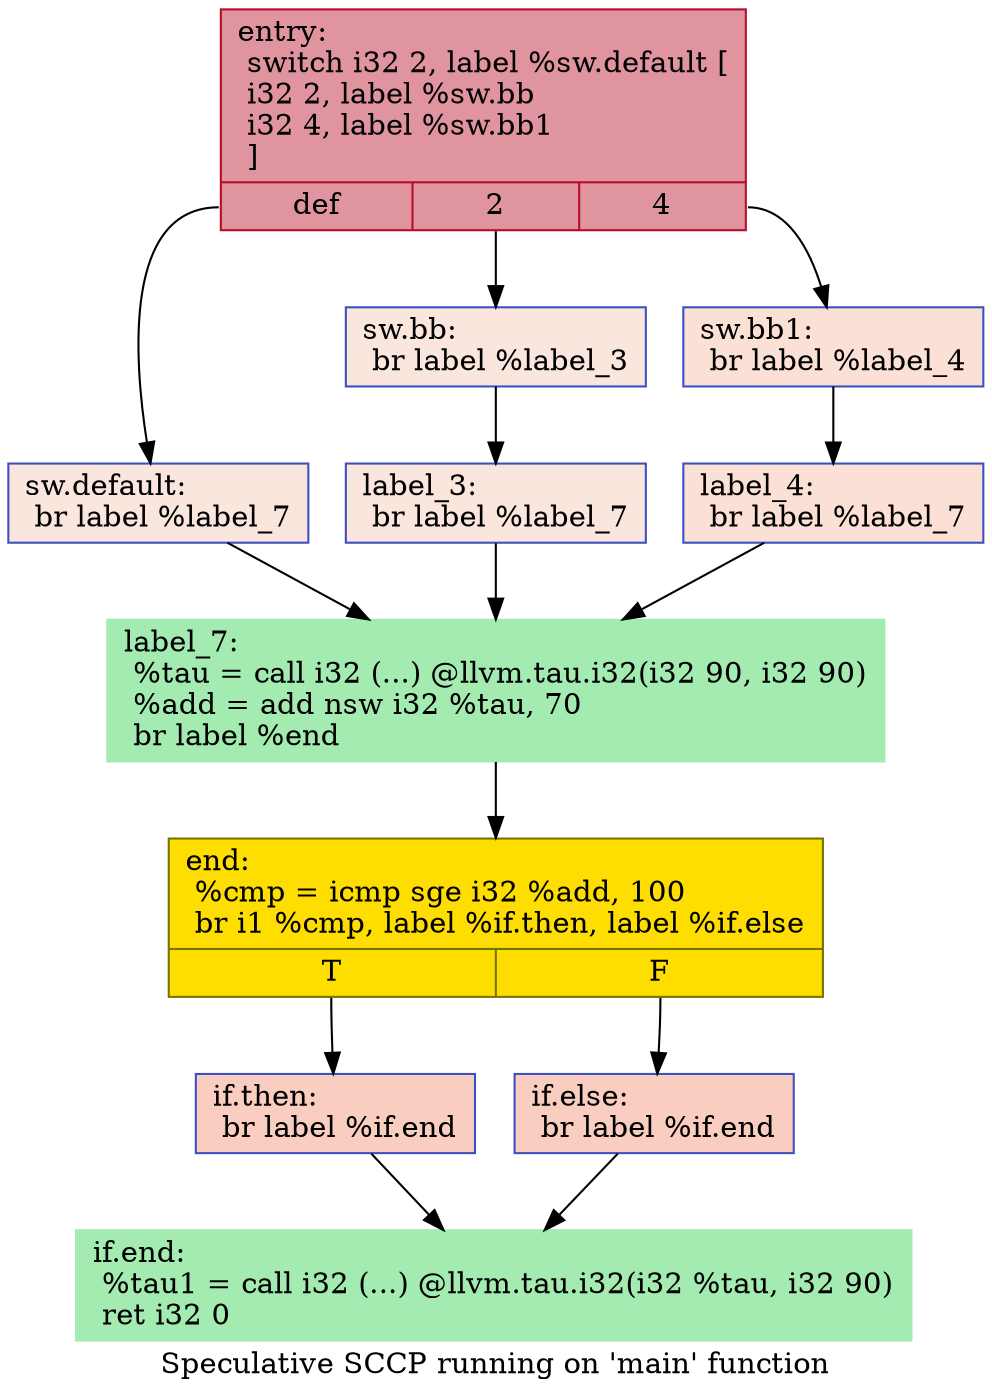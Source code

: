 digraph "CFG for 'main' function" {
	label="Speculative SCCP running on 'main' function";

	Node0x560a7b0587f0 [shape=record,color="#b70d28ff", style=filled, fillcolor="#b70d2870",label="{entry:\l  switch i32 2, label %sw.default [\l    i32 2, label %sw.bb\l    i32 4, label %sw.bb1\l  ]\l|{<s0>def|<s1>2|<s2>4}}"];
	Node0x560a7b0587f0:s0 -> Node0x560a7b058920;
	Node0x560a7b0587f0:s1 -> Node0x560a7b0589a0;
	Node0x560a7b0587f0:s2 -> Node0x560a7b058a40;
	Node0x560a7b0589a0 [shape=record,color="#3d50c3ff", style=filled, fillcolor="#f3c7b170",label="{sw.bb:                                            \l  br label %label_3\l}"];
	Node0x560a7b0589a0 -> Node0x560a7b058bd0;
	Node0x560a7b058a40 [shape=record,color="#3d50c3ff", style=filled, fillcolor="#f7bca170",label="{sw.bb1:                                           \l  br label %label_4\l}"];
	Node0x560a7b058a40 -> Node0x560a7b058cb0;
	Node0x560a7b058920 [shape=record,color="#3d50c3ff", style=filled, fillcolor="#f3c7b170",label="{sw.default:                                       \l  br label %label_7\l}"];
	Node0x560a7b058920 -> Node0x560a7b058d90;
	Node0x560a7b058bd0 [shape=record,color="#3d50c3ff", style=filled, fillcolor="#f3c7b170",label="{label_3:                                          \l  br label %label_7\l}"];
	Node0x560a7b058bd0 -> Node0x560a7b058d90;
	Node0x560a7b058cb0 [shape=record,color="#3d50c3ff", style=filled, fillcolor="#f7bca170",label="{label_4:                                          \l  br label %label_7\l}"];
	Node0x560a7b058cb0 -> Node0x560a7b058d90;
	Node0x560a7b058d90 [shape=record,color="#A3EBB1", style=filled, fillcolor="#A3EBB1",label="{label_7:                                          \l  %tau = call i32 (...) @llvm.tau.i32(i32 90, i32 90)\l  %add = add nsw i32 %tau, 70\l  br label %end\l}"];
	Node0x560a7b058d90 -> Node0x560a7b059250;
	Node0x560a7b059250 [shape=record,color="#757500", style=filled, fillcolor="#FEDE00",label="{end:                                              \l  %cmp = icmp sge i32 %add, 100\l  br i1 %cmp, label %if.then, label %if.else\l|{<s0>T|<s1>F}}"];
	Node0x560a7b059250:s0 -> Node0x560a7b059410;
	Node0x560a7b059250:s1 -> Node0x560a7b059480;
	Node0x560a7b059410 [shape=record,color="#3d50c3ff", style=filled, fillcolor="#f2907270",label="{if.then:                                          \l  br label %if.end\l}"];
	Node0x560a7b059410 -> Node0x560a7b059740;
	Node0x560a7b059480 [shape=record,color="#3d50c3ff", style=filled, fillcolor="#f2907270",label="{if.else:                                          \l  br label %if.end\l}"];
	Node0x560a7b059480 -> Node0x560a7b059740;
	Node0x560a7b059740 [shape=record,color="#A3EBB1", style=filled, fillcolor="#A3EBB1",label="{if.end:                                           \l  %tau1 = call i32 (...) @llvm.tau.i32(i32 %tau, i32 90)\l  ret i32 0\l}"];
}
